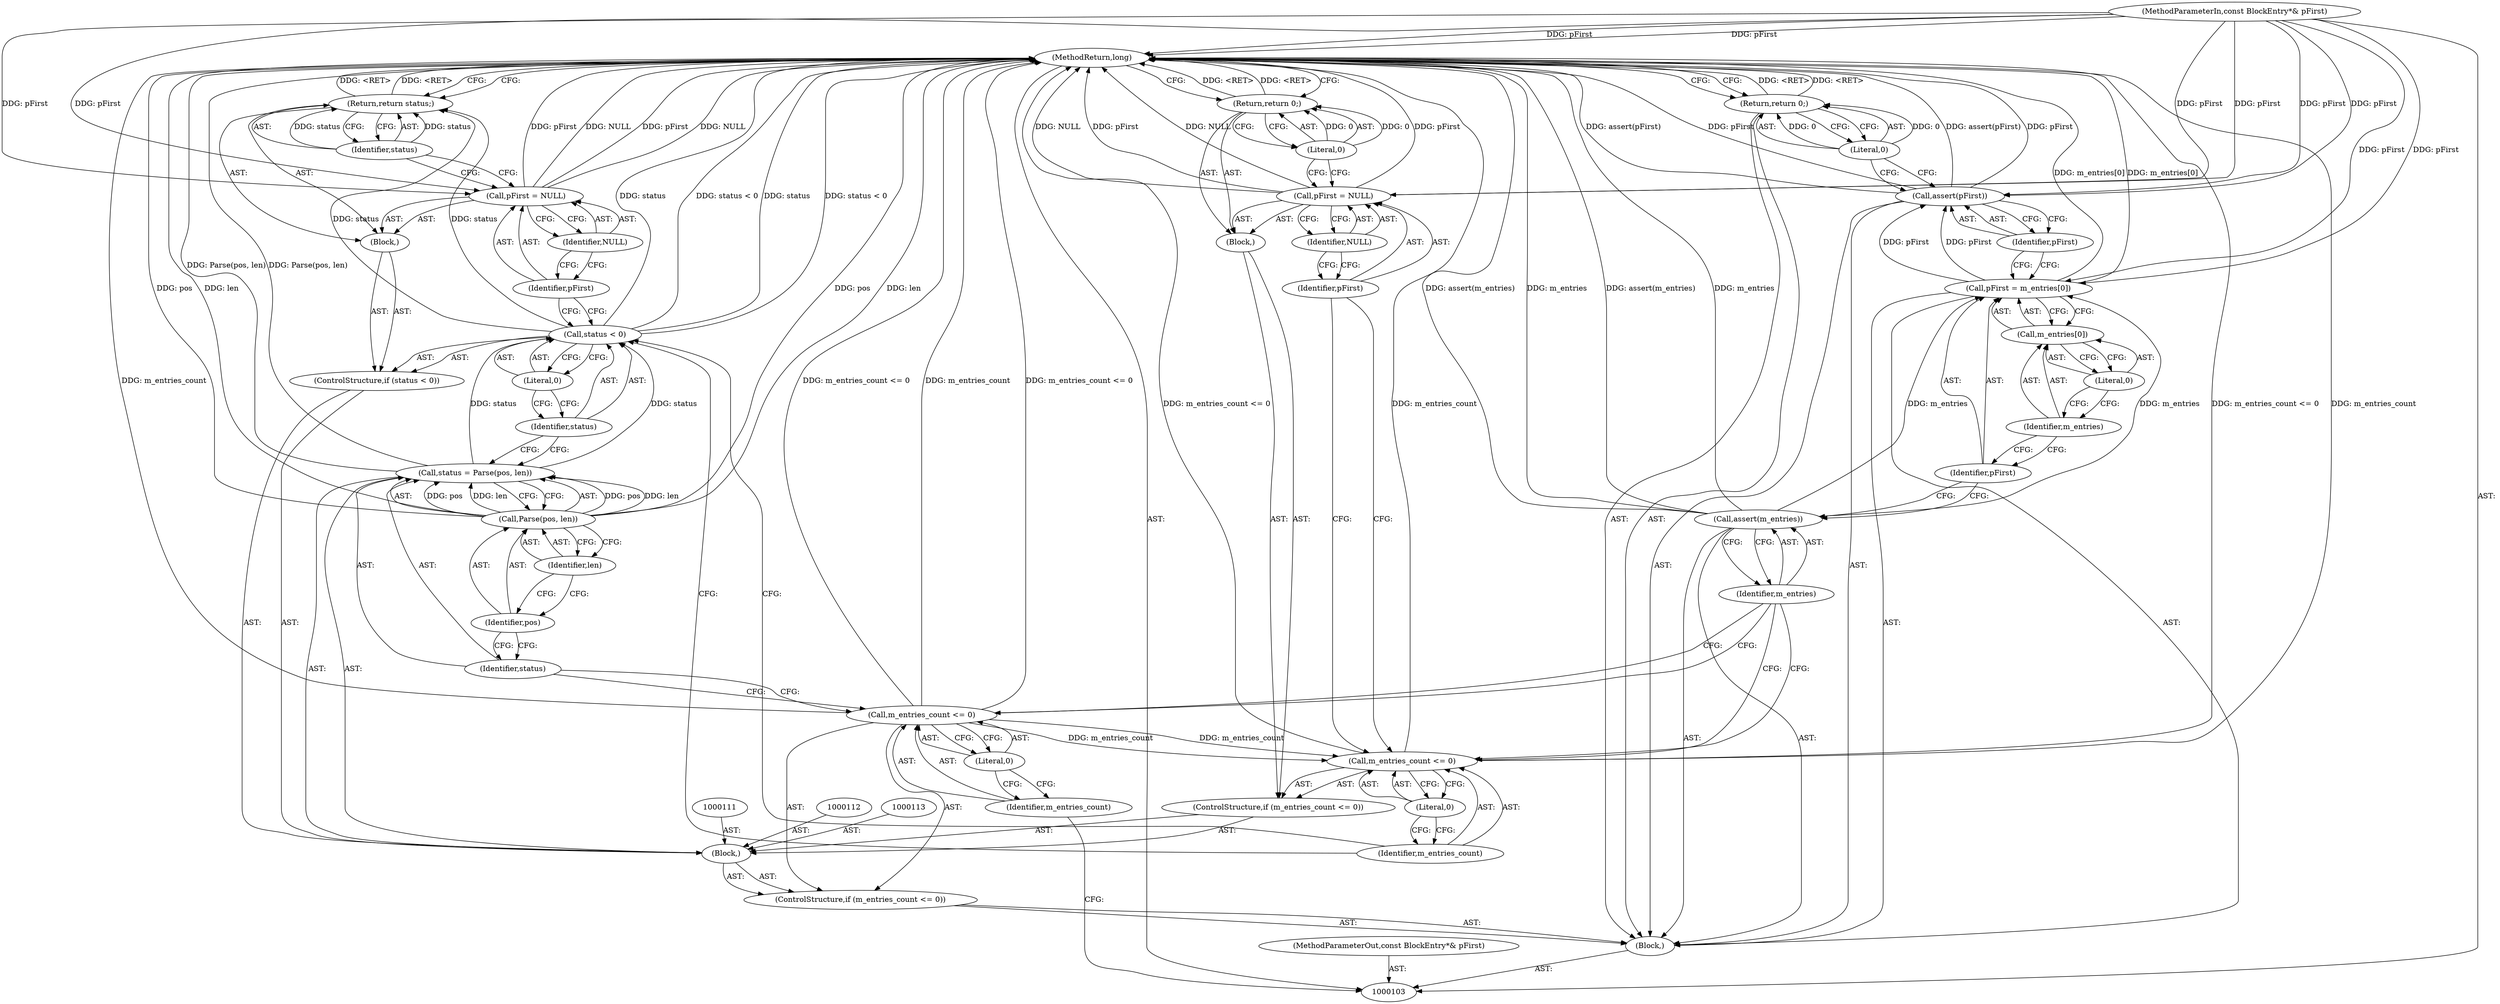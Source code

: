 digraph "1_Android_04839626ed859623901ebd3a5fd483982186b59d_82" {
"1000150" [label="(MethodReturn,long)"];
"1000104" [label="(MethodParameterIn,const BlockEntry*& pFirst)"];
"1000188" [label="(MethodParameterOut,const BlockEntry*& pFirst)"];
"1000124" [label="(Call,pFirst = NULL)"];
"1000125" [label="(Identifier,pFirst)"];
"1000126" [label="(Identifier,NULL)"];
"1000127" [label="(Return,return status;)"];
"1000128" [label="(Identifier,status)"];
"1000130" [label="(Call,m_entries_count <= 0)"];
"1000131" [label="(Identifier,m_entries_count)"];
"1000132" [label="(Literal,0)"];
"1000129" [label="(ControlStructure,if (m_entries_count <= 0))"];
"1000133" [label="(Block,)"];
"1000134" [label="(Call,pFirst = NULL)"];
"1000135" [label="(Identifier,pFirst)"];
"1000136" [label="(Identifier,NULL)"];
"1000137" [label="(Return,return 0;)"];
"1000138" [label="(Literal,0)"];
"1000140" [label="(Identifier,m_entries)"];
"1000139" [label="(Call,assert(m_entries))"];
"1000105" [label="(Block,)"];
"1000143" [label="(Call,m_entries[0])"];
"1000144" [label="(Identifier,m_entries)"];
"1000145" [label="(Literal,0)"];
"1000141" [label="(Call,pFirst = m_entries[0])"];
"1000142" [label="(Identifier,pFirst)"];
"1000147" [label="(Identifier,pFirst)"];
"1000146" [label="(Call,assert(pFirst))"];
"1000149" [label="(Literal,0)"];
"1000148" [label="(Return,return 0;)"];
"1000109" [label="(Literal,0)"];
"1000106" [label="(ControlStructure,if (m_entries_count <= 0))"];
"1000107" [label="(Call,m_entries_count <= 0)"];
"1000108" [label="(Identifier,m_entries_count)"];
"1000114" [label="(Call,status = Parse(pos, len))"];
"1000115" [label="(Identifier,status)"];
"1000116" [label="(Call,Parse(pos, len))"];
"1000117" [label="(Identifier,pos)"];
"1000118" [label="(Identifier,len)"];
"1000110" [label="(Block,)"];
"1000120" [label="(Call,status < 0)"];
"1000121" [label="(Identifier,status)"];
"1000122" [label="(Literal,0)"];
"1000119" [label="(ControlStructure,if (status < 0))"];
"1000123" [label="(Block,)"];
"1000150" -> "1000103"  [label="AST: "];
"1000150" -> "1000127"  [label="CFG: "];
"1000150" -> "1000137"  [label="CFG: "];
"1000150" -> "1000148"  [label="CFG: "];
"1000127" -> "1000150"  [label="DDG: <RET>"];
"1000137" -> "1000150"  [label="DDG: <RET>"];
"1000148" -> "1000150"  [label="DDG: <RET>"];
"1000116" -> "1000150"  [label="DDG: pos"];
"1000116" -> "1000150"  [label="DDG: len"];
"1000124" -> "1000150"  [label="DDG: pFirst"];
"1000124" -> "1000150"  [label="DDG: NULL"];
"1000107" -> "1000150"  [label="DDG: m_entries_count"];
"1000107" -> "1000150"  [label="DDG: m_entries_count <= 0"];
"1000104" -> "1000150"  [label="DDG: pFirst"];
"1000139" -> "1000150"  [label="DDG: m_entries"];
"1000139" -> "1000150"  [label="DDG: assert(m_entries)"];
"1000120" -> "1000150"  [label="DDG: status"];
"1000120" -> "1000150"  [label="DDG: status < 0"];
"1000146" -> "1000150"  [label="DDG: assert(pFirst)"];
"1000146" -> "1000150"  [label="DDG: pFirst"];
"1000130" -> "1000150"  [label="DDG: m_entries_count <= 0"];
"1000130" -> "1000150"  [label="DDG: m_entries_count"];
"1000134" -> "1000150"  [label="DDG: pFirst"];
"1000134" -> "1000150"  [label="DDG: NULL"];
"1000141" -> "1000150"  [label="DDG: m_entries[0]"];
"1000114" -> "1000150"  [label="DDG: Parse(pos, len)"];
"1000104" -> "1000103"  [label="AST: "];
"1000104" -> "1000150"  [label="DDG: pFirst"];
"1000104" -> "1000124"  [label="DDG: pFirst"];
"1000104" -> "1000134"  [label="DDG: pFirst"];
"1000104" -> "1000141"  [label="DDG: pFirst"];
"1000104" -> "1000146"  [label="DDG: pFirst"];
"1000188" -> "1000103"  [label="AST: "];
"1000124" -> "1000123"  [label="AST: "];
"1000124" -> "1000126"  [label="CFG: "];
"1000125" -> "1000124"  [label="AST: "];
"1000126" -> "1000124"  [label="AST: "];
"1000128" -> "1000124"  [label="CFG: "];
"1000124" -> "1000150"  [label="DDG: pFirst"];
"1000124" -> "1000150"  [label="DDG: NULL"];
"1000104" -> "1000124"  [label="DDG: pFirst"];
"1000125" -> "1000124"  [label="AST: "];
"1000125" -> "1000120"  [label="CFG: "];
"1000126" -> "1000125"  [label="CFG: "];
"1000126" -> "1000124"  [label="AST: "];
"1000126" -> "1000125"  [label="CFG: "];
"1000124" -> "1000126"  [label="CFG: "];
"1000127" -> "1000123"  [label="AST: "];
"1000127" -> "1000128"  [label="CFG: "];
"1000128" -> "1000127"  [label="AST: "];
"1000150" -> "1000127"  [label="CFG: "];
"1000127" -> "1000150"  [label="DDG: <RET>"];
"1000128" -> "1000127"  [label="DDG: status"];
"1000120" -> "1000127"  [label="DDG: status"];
"1000128" -> "1000127"  [label="AST: "];
"1000128" -> "1000124"  [label="CFG: "];
"1000127" -> "1000128"  [label="CFG: "];
"1000128" -> "1000127"  [label="DDG: status"];
"1000130" -> "1000129"  [label="AST: "];
"1000130" -> "1000132"  [label="CFG: "];
"1000131" -> "1000130"  [label="AST: "];
"1000132" -> "1000130"  [label="AST: "];
"1000135" -> "1000130"  [label="CFG: "];
"1000140" -> "1000130"  [label="CFG: "];
"1000130" -> "1000150"  [label="DDG: m_entries_count <= 0"];
"1000130" -> "1000150"  [label="DDG: m_entries_count"];
"1000107" -> "1000130"  [label="DDG: m_entries_count"];
"1000131" -> "1000130"  [label="AST: "];
"1000131" -> "1000120"  [label="CFG: "];
"1000132" -> "1000131"  [label="CFG: "];
"1000132" -> "1000130"  [label="AST: "];
"1000132" -> "1000131"  [label="CFG: "];
"1000130" -> "1000132"  [label="CFG: "];
"1000129" -> "1000110"  [label="AST: "];
"1000130" -> "1000129"  [label="AST: "];
"1000133" -> "1000129"  [label="AST: "];
"1000133" -> "1000129"  [label="AST: "];
"1000134" -> "1000133"  [label="AST: "];
"1000137" -> "1000133"  [label="AST: "];
"1000134" -> "1000133"  [label="AST: "];
"1000134" -> "1000136"  [label="CFG: "];
"1000135" -> "1000134"  [label="AST: "];
"1000136" -> "1000134"  [label="AST: "];
"1000138" -> "1000134"  [label="CFG: "];
"1000134" -> "1000150"  [label="DDG: pFirst"];
"1000134" -> "1000150"  [label="DDG: NULL"];
"1000104" -> "1000134"  [label="DDG: pFirst"];
"1000135" -> "1000134"  [label="AST: "];
"1000135" -> "1000130"  [label="CFG: "];
"1000136" -> "1000135"  [label="CFG: "];
"1000136" -> "1000134"  [label="AST: "];
"1000136" -> "1000135"  [label="CFG: "];
"1000134" -> "1000136"  [label="CFG: "];
"1000137" -> "1000133"  [label="AST: "];
"1000137" -> "1000138"  [label="CFG: "];
"1000138" -> "1000137"  [label="AST: "];
"1000150" -> "1000137"  [label="CFG: "];
"1000137" -> "1000150"  [label="DDG: <RET>"];
"1000138" -> "1000137"  [label="DDG: 0"];
"1000138" -> "1000137"  [label="AST: "];
"1000138" -> "1000134"  [label="CFG: "];
"1000137" -> "1000138"  [label="CFG: "];
"1000138" -> "1000137"  [label="DDG: 0"];
"1000140" -> "1000139"  [label="AST: "];
"1000140" -> "1000130"  [label="CFG: "];
"1000140" -> "1000107"  [label="CFG: "];
"1000139" -> "1000140"  [label="CFG: "];
"1000139" -> "1000105"  [label="AST: "];
"1000139" -> "1000140"  [label="CFG: "];
"1000140" -> "1000139"  [label="AST: "];
"1000142" -> "1000139"  [label="CFG: "];
"1000139" -> "1000150"  [label="DDG: m_entries"];
"1000139" -> "1000150"  [label="DDG: assert(m_entries)"];
"1000139" -> "1000141"  [label="DDG: m_entries"];
"1000105" -> "1000103"  [label="AST: "];
"1000106" -> "1000105"  [label="AST: "];
"1000139" -> "1000105"  [label="AST: "];
"1000141" -> "1000105"  [label="AST: "];
"1000146" -> "1000105"  [label="AST: "];
"1000148" -> "1000105"  [label="AST: "];
"1000143" -> "1000141"  [label="AST: "];
"1000143" -> "1000145"  [label="CFG: "];
"1000144" -> "1000143"  [label="AST: "];
"1000145" -> "1000143"  [label="AST: "];
"1000141" -> "1000143"  [label="CFG: "];
"1000144" -> "1000143"  [label="AST: "];
"1000144" -> "1000142"  [label="CFG: "];
"1000145" -> "1000144"  [label="CFG: "];
"1000145" -> "1000143"  [label="AST: "];
"1000145" -> "1000144"  [label="CFG: "];
"1000143" -> "1000145"  [label="CFG: "];
"1000141" -> "1000105"  [label="AST: "];
"1000141" -> "1000143"  [label="CFG: "];
"1000142" -> "1000141"  [label="AST: "];
"1000143" -> "1000141"  [label="AST: "];
"1000147" -> "1000141"  [label="CFG: "];
"1000141" -> "1000150"  [label="DDG: m_entries[0]"];
"1000139" -> "1000141"  [label="DDG: m_entries"];
"1000104" -> "1000141"  [label="DDG: pFirst"];
"1000141" -> "1000146"  [label="DDG: pFirst"];
"1000142" -> "1000141"  [label="AST: "];
"1000142" -> "1000139"  [label="CFG: "];
"1000144" -> "1000142"  [label="CFG: "];
"1000147" -> "1000146"  [label="AST: "];
"1000147" -> "1000141"  [label="CFG: "];
"1000146" -> "1000147"  [label="CFG: "];
"1000146" -> "1000105"  [label="AST: "];
"1000146" -> "1000147"  [label="CFG: "];
"1000147" -> "1000146"  [label="AST: "];
"1000149" -> "1000146"  [label="CFG: "];
"1000146" -> "1000150"  [label="DDG: assert(pFirst)"];
"1000146" -> "1000150"  [label="DDG: pFirst"];
"1000141" -> "1000146"  [label="DDG: pFirst"];
"1000104" -> "1000146"  [label="DDG: pFirst"];
"1000149" -> "1000148"  [label="AST: "];
"1000149" -> "1000146"  [label="CFG: "];
"1000148" -> "1000149"  [label="CFG: "];
"1000149" -> "1000148"  [label="DDG: 0"];
"1000148" -> "1000105"  [label="AST: "];
"1000148" -> "1000149"  [label="CFG: "];
"1000149" -> "1000148"  [label="AST: "];
"1000150" -> "1000148"  [label="CFG: "];
"1000148" -> "1000150"  [label="DDG: <RET>"];
"1000149" -> "1000148"  [label="DDG: 0"];
"1000109" -> "1000107"  [label="AST: "];
"1000109" -> "1000108"  [label="CFG: "];
"1000107" -> "1000109"  [label="CFG: "];
"1000106" -> "1000105"  [label="AST: "];
"1000107" -> "1000106"  [label="AST: "];
"1000110" -> "1000106"  [label="AST: "];
"1000107" -> "1000106"  [label="AST: "];
"1000107" -> "1000109"  [label="CFG: "];
"1000108" -> "1000107"  [label="AST: "];
"1000109" -> "1000107"  [label="AST: "];
"1000115" -> "1000107"  [label="CFG: "];
"1000140" -> "1000107"  [label="CFG: "];
"1000107" -> "1000150"  [label="DDG: m_entries_count"];
"1000107" -> "1000150"  [label="DDG: m_entries_count <= 0"];
"1000107" -> "1000130"  [label="DDG: m_entries_count"];
"1000108" -> "1000107"  [label="AST: "];
"1000108" -> "1000103"  [label="CFG: "];
"1000109" -> "1000108"  [label="CFG: "];
"1000114" -> "1000110"  [label="AST: "];
"1000114" -> "1000116"  [label="CFG: "];
"1000115" -> "1000114"  [label="AST: "];
"1000116" -> "1000114"  [label="AST: "];
"1000121" -> "1000114"  [label="CFG: "];
"1000114" -> "1000150"  [label="DDG: Parse(pos, len)"];
"1000116" -> "1000114"  [label="DDG: pos"];
"1000116" -> "1000114"  [label="DDG: len"];
"1000114" -> "1000120"  [label="DDG: status"];
"1000115" -> "1000114"  [label="AST: "];
"1000115" -> "1000107"  [label="CFG: "];
"1000117" -> "1000115"  [label="CFG: "];
"1000116" -> "1000114"  [label="AST: "];
"1000116" -> "1000118"  [label="CFG: "];
"1000117" -> "1000116"  [label="AST: "];
"1000118" -> "1000116"  [label="AST: "];
"1000114" -> "1000116"  [label="CFG: "];
"1000116" -> "1000150"  [label="DDG: pos"];
"1000116" -> "1000150"  [label="DDG: len"];
"1000116" -> "1000114"  [label="DDG: pos"];
"1000116" -> "1000114"  [label="DDG: len"];
"1000117" -> "1000116"  [label="AST: "];
"1000117" -> "1000115"  [label="CFG: "];
"1000118" -> "1000117"  [label="CFG: "];
"1000118" -> "1000116"  [label="AST: "];
"1000118" -> "1000117"  [label="CFG: "];
"1000116" -> "1000118"  [label="CFG: "];
"1000110" -> "1000106"  [label="AST: "];
"1000111" -> "1000110"  [label="AST: "];
"1000112" -> "1000110"  [label="AST: "];
"1000113" -> "1000110"  [label="AST: "];
"1000114" -> "1000110"  [label="AST: "];
"1000119" -> "1000110"  [label="AST: "];
"1000129" -> "1000110"  [label="AST: "];
"1000120" -> "1000119"  [label="AST: "];
"1000120" -> "1000122"  [label="CFG: "];
"1000121" -> "1000120"  [label="AST: "];
"1000122" -> "1000120"  [label="AST: "];
"1000125" -> "1000120"  [label="CFG: "];
"1000131" -> "1000120"  [label="CFG: "];
"1000120" -> "1000150"  [label="DDG: status"];
"1000120" -> "1000150"  [label="DDG: status < 0"];
"1000114" -> "1000120"  [label="DDG: status"];
"1000120" -> "1000127"  [label="DDG: status"];
"1000121" -> "1000120"  [label="AST: "];
"1000121" -> "1000114"  [label="CFG: "];
"1000122" -> "1000121"  [label="CFG: "];
"1000122" -> "1000120"  [label="AST: "];
"1000122" -> "1000121"  [label="CFG: "];
"1000120" -> "1000122"  [label="CFG: "];
"1000119" -> "1000110"  [label="AST: "];
"1000120" -> "1000119"  [label="AST: "];
"1000123" -> "1000119"  [label="AST: "];
"1000123" -> "1000119"  [label="AST: "];
"1000124" -> "1000123"  [label="AST: "];
"1000127" -> "1000123"  [label="AST: "];
}
